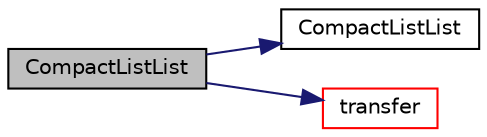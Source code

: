 digraph "CompactListList"
{
  bgcolor="transparent";
  edge [fontname="Helvetica",fontsize="10",labelfontname="Helvetica",labelfontsize="10"];
  node [fontname="Helvetica",fontsize="10",shape=record];
  rankdir="LR";
  Node18 [label="CompactListList",height=0.2,width=0.4,color="black", fillcolor="grey75", style="filled", fontcolor="black"];
  Node18 -> Node19 [color="midnightblue",fontsize="10",style="solid",fontname="Helvetica"];
  Node19 [label="CompactListList",height=0.2,width=0.4,color="black",URL="$a22445.html#a0d48455603b376bd565b1a7a89f027af",tooltip="Null constructor. "];
  Node18 -> Node20 [color="midnightblue",fontsize="10",style="solid",fontname="Helvetica"];
  Node20 [label="transfer",height=0.2,width=0.4,color="red",URL="$a22445.html#ad5680dfc82538bd35d8126973ad4f681",tooltip="Transfer the contents of the argument CompactListList. "];
}
